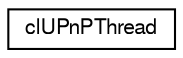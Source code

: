 digraph G
{
  edge [fontname="FreeSans",fontsize="10",labelfontname="FreeSans",labelfontsize="10"];
  node [fontname="FreeSans",fontsize="10",shape=record];
  rankdir=LR;
  Node1 [label="clUPnPThread",height=0.2,width=0.4,color="black", fillcolor="white", style="filled",URL="$classcl_u_pn_p_thread.html"];
}
